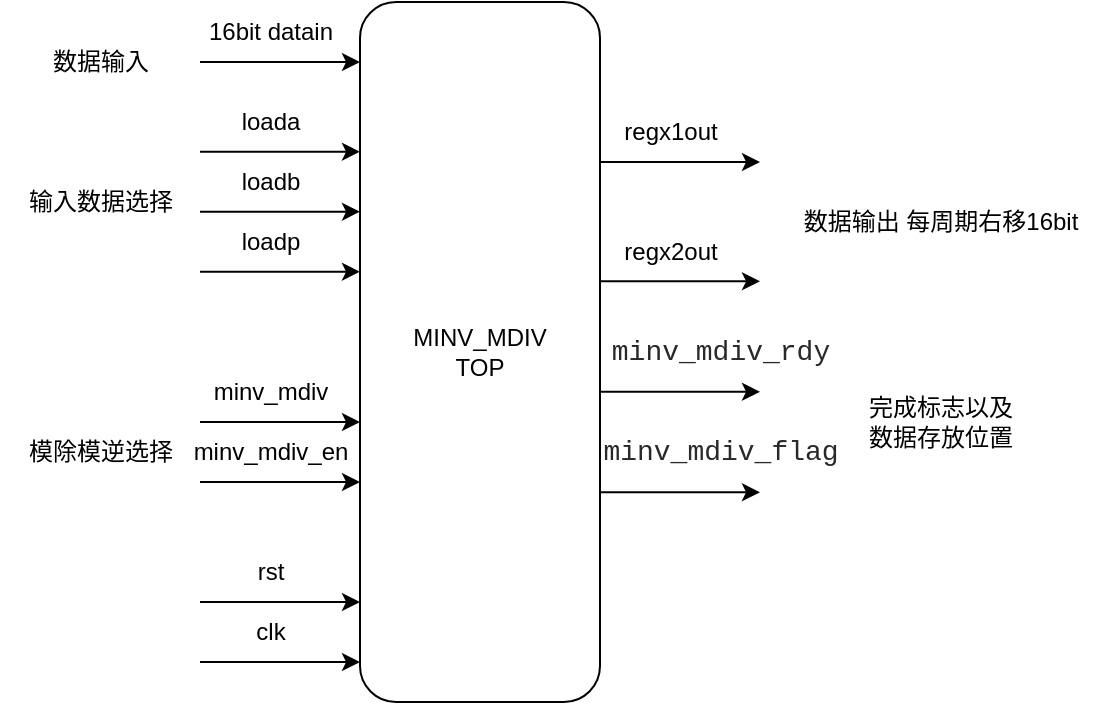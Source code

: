 <mxfile>
    <diagram id="XaaMTCYiZPyKrQMOpQOR" name="第 1 页">
        <mxGraphModel dx="1022" dy="507" grid="1" gridSize="10" guides="1" tooltips="1" connect="1" arrows="1" fold="1" page="1" pageScale="1" pageWidth="3000" pageHeight="3000" math="0" shadow="0">
            <root>
                <mxCell id="0"/>
                <mxCell id="1" parent="0"/>
                <mxCell id="2" value="MINV_MDIV&lt;br&gt;TOP" style="rounded=1;whiteSpace=wrap;html=1;" vertex="1" parent="1">
                    <mxGeometry x="290" y="190" width="120" height="350" as="geometry"/>
                </mxCell>
                <mxCell id="3" value="" style="endArrow=classic;html=1;" edge="1" parent="1">
                    <mxGeometry width="50" height="50" relative="1" as="geometry">
                        <mxPoint x="210" y="220" as="sourcePoint"/>
                        <mxPoint x="290" y="220" as="targetPoint"/>
                    </mxGeometry>
                </mxCell>
                <mxCell id="4" value="16bit datain" style="text;html=1;align=center;verticalAlign=middle;resizable=0;points=[];autosize=1;strokeColor=none;fillColor=none;" vertex="1" parent="1">
                    <mxGeometry x="200" y="190" width="90" height="30" as="geometry"/>
                </mxCell>
                <mxCell id="9" value="" style="endArrow=classic;html=1;" edge="1" parent="1">
                    <mxGeometry width="50" height="50" relative="1" as="geometry">
                        <mxPoint x="210" y="264.84" as="sourcePoint"/>
                        <mxPoint x="290" y="264.84" as="targetPoint"/>
                    </mxGeometry>
                </mxCell>
                <mxCell id="10" value="loada" style="text;html=1;align=center;verticalAlign=middle;resizable=0;points=[];autosize=1;strokeColor=none;fillColor=none;" vertex="1" parent="1">
                    <mxGeometry x="220" y="234.84" width="50" height="30" as="geometry"/>
                </mxCell>
                <mxCell id="12" value="" style="endArrow=classic;html=1;" edge="1" parent="1">
                    <mxGeometry width="50" height="50" relative="1" as="geometry">
                        <mxPoint x="210" y="294.84" as="sourcePoint"/>
                        <mxPoint x="290" y="294.84" as="targetPoint"/>
                    </mxGeometry>
                </mxCell>
                <mxCell id="13" value="loadb" style="text;html=1;align=center;verticalAlign=middle;resizable=0;points=[];autosize=1;strokeColor=none;fillColor=none;" vertex="1" parent="1">
                    <mxGeometry x="220" y="264.84" width="50" height="30" as="geometry"/>
                </mxCell>
                <mxCell id="15" value="" style="endArrow=classic;html=1;" edge="1" parent="1">
                    <mxGeometry width="50" height="50" relative="1" as="geometry">
                        <mxPoint x="210" y="324.84" as="sourcePoint"/>
                        <mxPoint x="290" y="324.84" as="targetPoint"/>
                    </mxGeometry>
                </mxCell>
                <mxCell id="16" value="loadp" style="text;html=1;align=center;verticalAlign=middle;resizable=0;points=[];autosize=1;strokeColor=none;fillColor=none;" vertex="1" parent="1">
                    <mxGeometry x="220" y="294.84" width="50" height="30" as="geometry"/>
                </mxCell>
                <mxCell id="20" value="" style="endArrow=classic;html=1;" edge="1" parent="1">
                    <mxGeometry width="50" height="50" relative="1" as="geometry">
                        <mxPoint x="410" y="270" as="sourcePoint"/>
                        <mxPoint x="490" y="270" as="targetPoint"/>
                    </mxGeometry>
                </mxCell>
                <mxCell id="21" value="" style="endArrow=classic;html=1;" edge="1" parent="1">
                    <mxGeometry width="50" height="50" relative="1" as="geometry">
                        <mxPoint x="410" y="329.68" as="sourcePoint"/>
                        <mxPoint x="490.0" y="329.68" as="targetPoint"/>
                    </mxGeometry>
                </mxCell>
                <mxCell id="22" value="regx1out" style="text;html=1;align=center;verticalAlign=middle;resizable=0;points=[];autosize=1;strokeColor=none;fillColor=none;" vertex="1" parent="1">
                    <mxGeometry x="410" y="240.0" width="70" height="30" as="geometry"/>
                </mxCell>
                <mxCell id="23" value="regx2out" style="text;html=1;align=center;verticalAlign=middle;resizable=0;points=[];autosize=1;strokeColor=none;fillColor=none;" vertex="1" parent="1">
                    <mxGeometry x="410" y="300" width="70" height="30" as="geometry"/>
                </mxCell>
                <mxCell id="24" value="" style="endArrow=classic;html=1;" edge="1" parent="1">
                    <mxGeometry width="50" height="50" relative="1" as="geometry">
                        <mxPoint x="210" y="400" as="sourcePoint"/>
                        <mxPoint x="290" y="400" as="targetPoint"/>
                    </mxGeometry>
                </mxCell>
                <mxCell id="25" value="" style="endArrow=classic;html=1;" edge="1" parent="1">
                    <mxGeometry width="50" height="50" relative="1" as="geometry">
                        <mxPoint x="210" y="430" as="sourcePoint"/>
                        <mxPoint x="290" y="430" as="targetPoint"/>
                    </mxGeometry>
                </mxCell>
                <mxCell id="26" value="minv_mdiv" style="text;html=1;align=center;verticalAlign=middle;resizable=0;points=[];autosize=1;strokeColor=none;fillColor=none;" vertex="1" parent="1">
                    <mxGeometry x="205" y="370" width="80" height="30" as="geometry"/>
                </mxCell>
                <mxCell id="27" value="数据输入" style="text;html=1;align=center;verticalAlign=middle;resizable=0;points=[];autosize=1;strokeColor=none;fillColor=none;" vertex="1" parent="1">
                    <mxGeometry x="125" y="205" width="70" height="30" as="geometry"/>
                </mxCell>
                <mxCell id="28" value="输入数据选择" style="text;html=1;align=center;verticalAlign=middle;resizable=0;points=[];autosize=1;strokeColor=none;fillColor=none;" vertex="1" parent="1">
                    <mxGeometry x="110" y="275" width="100" height="30" as="geometry"/>
                </mxCell>
                <mxCell id="29" value="模除模逆选择" style="text;html=1;align=center;verticalAlign=middle;resizable=0;points=[];autosize=1;strokeColor=none;fillColor=none;" vertex="1" parent="1">
                    <mxGeometry x="110" y="400" width="100" height="30" as="geometry"/>
                </mxCell>
                <mxCell id="30" value="minv_mdiv_en" style="text;html=1;align=center;verticalAlign=middle;resizable=0;points=[];autosize=1;strokeColor=none;fillColor=none;" vertex="1" parent="1">
                    <mxGeometry x="195" y="400" width="100" height="30" as="geometry"/>
                </mxCell>
                <mxCell id="31" value="" style="endArrow=classic;html=1;" edge="1" parent="1">
                    <mxGeometry width="50" height="50" relative="1" as="geometry">
                        <mxPoint x="210" y="490.0" as="sourcePoint"/>
                        <mxPoint x="290" y="490.0" as="targetPoint"/>
                    </mxGeometry>
                </mxCell>
                <mxCell id="32" value="" style="endArrow=classic;html=1;" edge="1" parent="1">
                    <mxGeometry width="50" height="50" relative="1" as="geometry">
                        <mxPoint x="210" y="520.0" as="sourcePoint"/>
                        <mxPoint x="290" y="520.0" as="targetPoint"/>
                    </mxGeometry>
                </mxCell>
                <mxCell id="33" value="rst" style="text;html=1;align=center;verticalAlign=middle;resizable=0;points=[];autosize=1;strokeColor=none;fillColor=none;" vertex="1" parent="1">
                    <mxGeometry x="225" y="460" width="40" height="30" as="geometry"/>
                </mxCell>
                <mxCell id="34" value="clk" style="text;html=1;align=center;verticalAlign=middle;resizable=0;points=[];autosize=1;strokeColor=none;fillColor=none;" vertex="1" parent="1">
                    <mxGeometry x="225" y="490" width="40" height="30" as="geometry"/>
                </mxCell>
                <mxCell id="36" value="数据输出 每周期右移16bit" style="text;html=1;align=center;verticalAlign=middle;resizable=0;points=[];autosize=1;strokeColor=none;fillColor=none;" vertex="1" parent="1">
                    <mxGeometry x="500" y="285.16" width="160" height="30" as="geometry"/>
                </mxCell>
                <mxCell id="38" value="&lt;div style=&quot;color: rgb(41, 41, 41); background-color: rgb(255, 255, 255); font-family: Consolas, &amp;quot;Courier New&amp;quot;, monospace; font-size: 14px; line-height: 19px;&quot;&gt;minv_mdiv_rdy&lt;/div&gt;" style="text;html=1;align=center;verticalAlign=middle;resizable=0;points=[];autosize=1;strokeColor=none;fillColor=none;" vertex="1" parent="1">
                    <mxGeometry x="410" y="350.0" width="120" height="30" as="geometry"/>
                </mxCell>
                <mxCell id="39" value="" style="endArrow=classic;html=1;" edge="1" parent="1">
                    <mxGeometry width="50" height="50" relative="1" as="geometry">
                        <mxPoint x="410" y="384.88" as="sourcePoint"/>
                        <mxPoint x="490" y="384.88" as="targetPoint"/>
                    </mxGeometry>
                </mxCell>
                <mxCell id="40" value="" style="endArrow=classic;html=1;" edge="1" parent="1">
                    <mxGeometry width="50" height="50" relative="1" as="geometry">
                        <mxPoint x="410" y="435.16" as="sourcePoint"/>
                        <mxPoint x="490" y="435.16" as="targetPoint"/>
                    </mxGeometry>
                </mxCell>
                <mxCell id="41" value="&lt;div style=&quot;color: rgb(41, 41, 41); background-color: rgb(255, 255, 255); font-family: Consolas, &amp;quot;Courier New&amp;quot;, monospace; font-size: 14px; line-height: 19px;&quot;&gt;minv_mdiv_flag&lt;/div&gt;" style="text;html=1;align=center;verticalAlign=middle;resizable=0;points=[];autosize=1;strokeColor=none;fillColor=none;" vertex="1" parent="1">
                    <mxGeometry x="405" y="400" width="130" height="30" as="geometry"/>
                </mxCell>
                <mxCell id="42" value="完成标志以及&lt;br&gt;数据存放位置" style="text;html=1;align=center;verticalAlign=middle;resizable=0;points=[];autosize=1;strokeColor=none;fillColor=none;" vertex="1" parent="1">
                    <mxGeometry x="530" y="380" width="100" height="40" as="geometry"/>
                </mxCell>
            </root>
        </mxGraphModel>
    </diagram>
</mxfile>